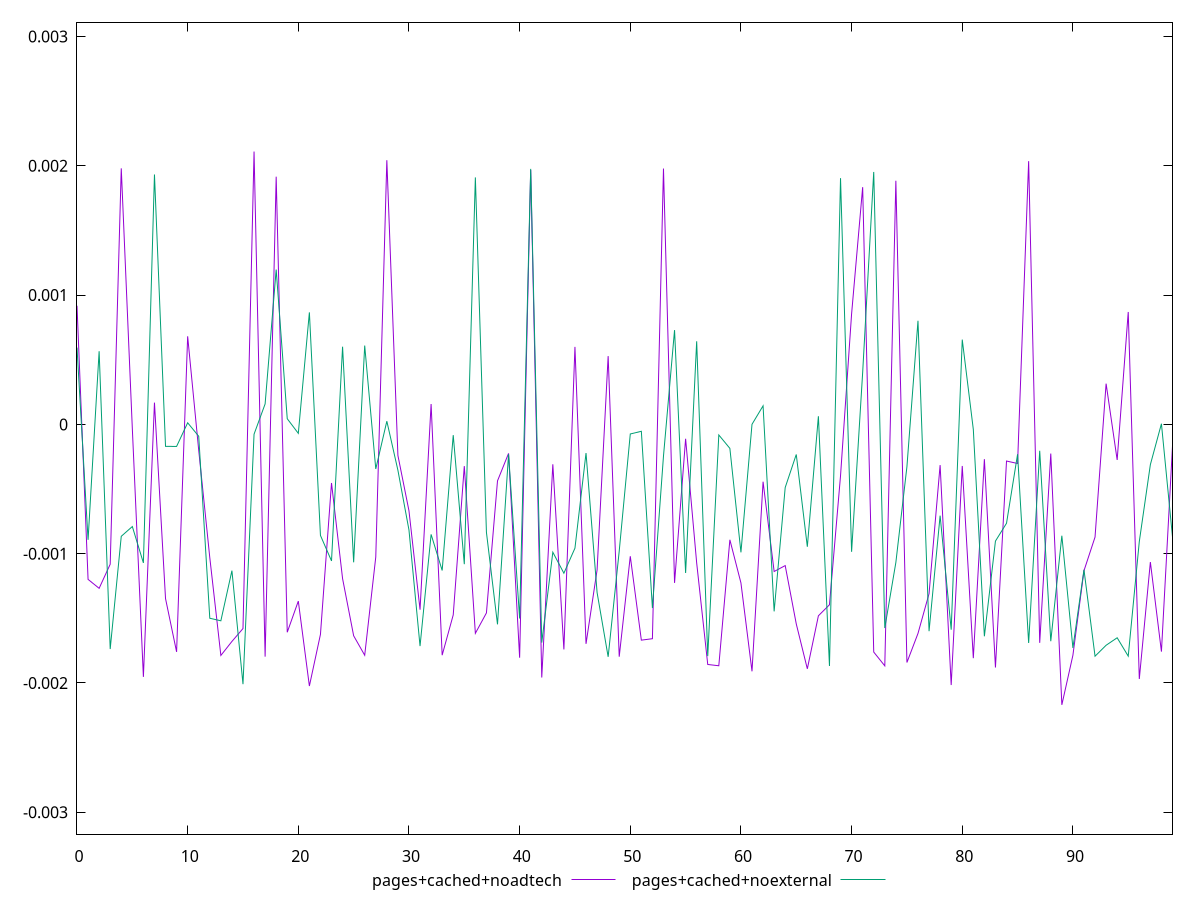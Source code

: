 reset

$pagesCachedNoadtech <<EOF
0 0.0009177493193797409
1 -0.0011991465160056192
2 -0.0012682282628813486
3 -0.001081991917736721
4 0.001980529730289971
5 -0.00003290323815197338
6 -0.001953268702885349
7 0.00016837479397822708
8 -0.0013475327290699856
9 -0.001759862669097872
10 0.0006813032354339171
11 -0.0002008981273435845
12 -0.0010307176384895527
13 -0.0017874802337167616
14 -0.0016791462869549794
15 -0.001579377762991873
16 0.002110417215445718
17 -0.0017966564787467076
18 0.0019159361643339512
19 -0.0016081473417959313
20 -0.0013671383561175137
21 -0.002023889785521609
22 -0.0016246846721589153
23 -0.00045354583048504924
24 -0.001193138889977135
25 -0.001635148964330529
26 -0.0017859948336281762
27 -0.001025922534133824
28 0.0020436329945865226
29 -0.00024033532363419097
30 -0.0006685331466284466
31 -0.0014333554294843837
32 0.00015747308325254948
33 -0.0017853424045881966
34 -0.001473831739919445
35 -0.00032295548410761146
36 -0.001616290762873931
37 -0.0014586039657919125
38 -0.0004370075733791661
39 -0.00022435576783905398
40 -0.0018048906087624766
41 0.001967831042931648
42 -0.001958304536064997
43 -0.000308607466197896
44 -0.0017408698049495375
45 0.0005995273709792587
46 -0.0016975876350409668
47 -0.0011256189678182393
48 0.0005282570899534217
49 -0.001797269214102481
50 -0.0010199475128675301
51 -0.0016690652012213364
52 -0.0016579440130831534
53 0.0019789507240775056
54 -0.0012262180210813039
55 -0.00011114681785675207
56 -0.0010721249865515308
57 -0.001857255864259693
58 -0.001867227534319884
59 -0.0008927541618515134
60 -0.0012264367195006615
61 -0.0019102573099412372
62 -0.0004433286004269892
63 -0.0011380559121068328
64 -0.0010923579384179588
65 -0.001543553058614971
66 -0.0018910311512056487
67 -0.0014807673131815601
68 -0.001395185239423271
69 -0.00039778307069079303
70 0.0008542700286649585
71 0.001835129623116014
72 -0.001761102449617893
73 -0.0018679834031302988
74 0.0018848745941757567
75 -0.0018418946507776778
76 -0.0016171700844920722
77 -0.001309558218308895
78 -0.0003149382082735735
79 -0.002016197921497617
80 -0.00032173595563273426
81 -0.0018084554982070256
82 -0.0002689614671612045
83 -0.0018806241413176488
84 -0.0002835562847500577
85 -0.0003025317129373228
86 0.0020363812839750226
87 -0.0016899264485552312
88 -0.00022555002700317629
89 -0.0021697083777997388
90 -0.001785862794752615
91 -0.0011319696009284307
92 -0.0008718858472738456
93 0.00031496362582493
94 -0.0002750742529776051
95 0.0008694100789664989
96 -0.001969623194293801
97 -0.0010649614335709622
98 -0.0017577813024638562
99 -0.0001682994005637839
EOF

$pagesCachedNoexternal <<EOF
0 0.0005937964277085675
1 -0.0008933446217786545
2 0.0005659339823737931
3 -0.0017377116089616308
4 -0.0008657359343735621
5 -0.0007902082451254505
6 -0.0010716214027426528
7 0.001933305836727226
8 -0.00017022509907024198
9 -0.00017041667574129948
10 0.000012296935690012666
11 -0.00009178359987802532
12 -0.001499665868357341
13 -0.001519521985081892
14 -0.0011314883228963036
15 -0.0020095303391336606
16 -0.00007598619020977797
17 0.0001581094290305124
18 0.00119745797872726
19 0.0000436807050603566
20 -0.00006938974420447545
21 0.0008665686176889478
22 -0.0008589630081337862
23 -0.0010561786032740044
24 0.0006007099702268099
25 -0.0010669304981779947
26 0.0006094522734596936
27 -0.00034476669707146293
28 0.000024629798816944714
29 -0.0003548315183222761
30 -0.0008172894248819057
31 -0.0017148922227455976
32 -0.0008509450007355085
33 -0.0011301140197275427
34 -0.00008322610312335665
35 -0.0010814979830531363
36 0.0019103240021060154
37 -0.0008347052158338941
38 -0.0015470371410346235
39 -0.00023051000199684145
40 -0.001501684218547491
41 0.001976420051056441
42 -0.001688216292888569
43 -0.0009886989892673942
44 -0.0011512175674978664
45 -0.0009574120719819385
46 -0.00022179589243857213
47 -0.0013007450655115017
48 -0.0017981577287367928
49 -0.0009802823189372111
50 -0.00007418443845850719
51 -0.00005345931778438173
52 -0.00142045086179669
53 -0.0002454740224547525
54 0.000729357550876964
55 -0.0011492803115143635
56 0.000642915399069299
57 -0.0017927791553850264
58 -0.00008187390231483238
59 -0.0001856764196235311
60 -0.0009899850158350176
61 5.251047934395903e-7
62 0.00014356204560529495
63 -0.0014467100163762037
64 -0.0004884168573805769
65 -0.00023273570332883408
66 -0.0009466900375606512
67 0.00006308838934366068
68 -0.0018687856457741897
69 0.0019046566777234492
70 -0.0009857695132709143
71 0.0004009351805387784
72 0.001952818625299802
73 -0.0015753122729469792
74 -0.0010681313589245589
75 -0.0003274435297153482
76 0.0008014850536928322
77 -0.001599813659765339
78 -0.0007059203153573218
79 -0.0015882774892664786
80 0.0006557780815010938
81 -0.000039144778277913073
82 -0.0016393181415467828
83 -0.0009028722093656816
84 -0.0007649147160795145
85 -0.00023113134954217906
86 -0.0016908938851257682
87 -0.00020413650212645844
88 -0.0016773123147499592
89 -0.0008610774724614572
90 -0.0017292440588060033
91 -0.0011241809713594835
92 -0.001793376471410909
93 -0.0017087400318745389
94 -0.0016506451860067988
95 -0.0017928863863124862
96 -0.0009061733317704818
97 -0.0003112581836073568
98 0.00000508635506036359
99 -0.0008708565926503536
EOF

set key outside below
set xrange [0:99]
set yrange [-0.003169708377799739:0.003110417215445718]
set trange [-0.003169708377799739:0.003110417215445718]
set terminal svg size 640, 520 enhanced background rgb 'white'
set output "report_00008_2021-01-22T20:58:29.167/meta/score-difference/comparison/line/4_vs_5.svg"

plot $pagesCachedNoadtech title "pages+cached+noadtech" with line, \
     $pagesCachedNoexternal title "pages+cached+noexternal" with line

reset
